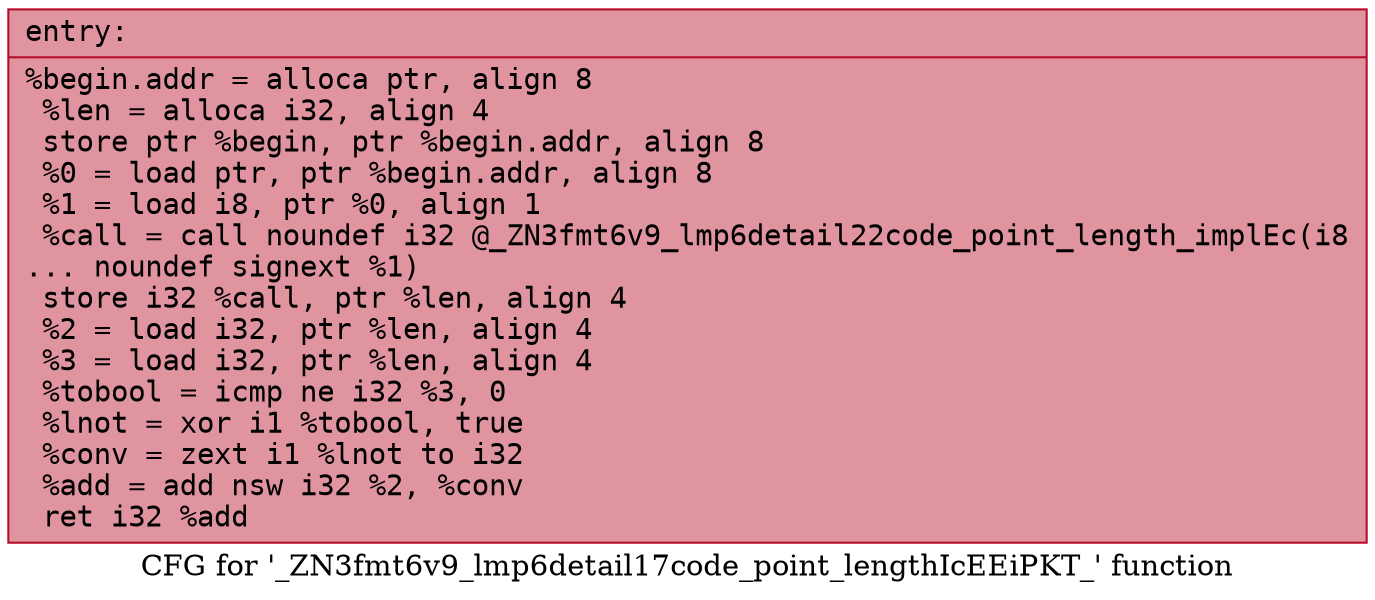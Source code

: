 digraph "CFG for '_ZN3fmt6v9_lmp6detail17code_point_lengthIcEEiPKT_' function" {
	label="CFG for '_ZN3fmt6v9_lmp6detail17code_point_lengthIcEEiPKT_' function";

	Node0x556bfeab3d70 [shape=record,color="#b70d28ff", style=filled, fillcolor="#b70d2870" fontname="Courier",label="{entry:\l|  %begin.addr = alloca ptr, align 8\l  %len = alloca i32, align 4\l  store ptr %begin, ptr %begin.addr, align 8\l  %0 = load ptr, ptr %begin.addr, align 8\l  %1 = load i8, ptr %0, align 1\l  %call = call noundef i32 @_ZN3fmt6v9_lmp6detail22code_point_length_implEc(i8\l... noundef signext %1)\l  store i32 %call, ptr %len, align 4\l  %2 = load i32, ptr %len, align 4\l  %3 = load i32, ptr %len, align 4\l  %tobool = icmp ne i32 %3, 0\l  %lnot = xor i1 %tobool, true\l  %conv = zext i1 %lnot to i32\l  %add = add nsw i32 %2, %conv\l  ret i32 %add\l}"];
}
